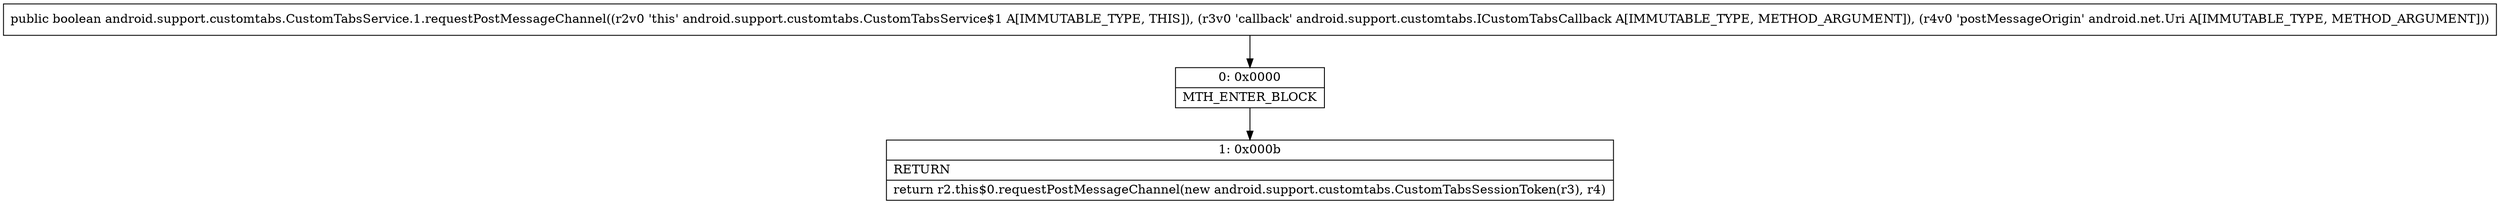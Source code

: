 digraph "CFG forandroid.support.customtabs.CustomTabsService.1.requestPostMessageChannel(Landroid\/support\/customtabs\/ICustomTabsCallback;Landroid\/net\/Uri;)Z" {
Node_0 [shape=record,label="{0\:\ 0x0000|MTH_ENTER_BLOCK\l}"];
Node_1 [shape=record,label="{1\:\ 0x000b|RETURN\l|return r2.this$0.requestPostMessageChannel(new android.support.customtabs.CustomTabsSessionToken(r3), r4)\l}"];
MethodNode[shape=record,label="{public boolean android.support.customtabs.CustomTabsService.1.requestPostMessageChannel((r2v0 'this' android.support.customtabs.CustomTabsService$1 A[IMMUTABLE_TYPE, THIS]), (r3v0 'callback' android.support.customtabs.ICustomTabsCallback A[IMMUTABLE_TYPE, METHOD_ARGUMENT]), (r4v0 'postMessageOrigin' android.net.Uri A[IMMUTABLE_TYPE, METHOD_ARGUMENT])) }"];
MethodNode -> Node_0;
Node_0 -> Node_1;
}

